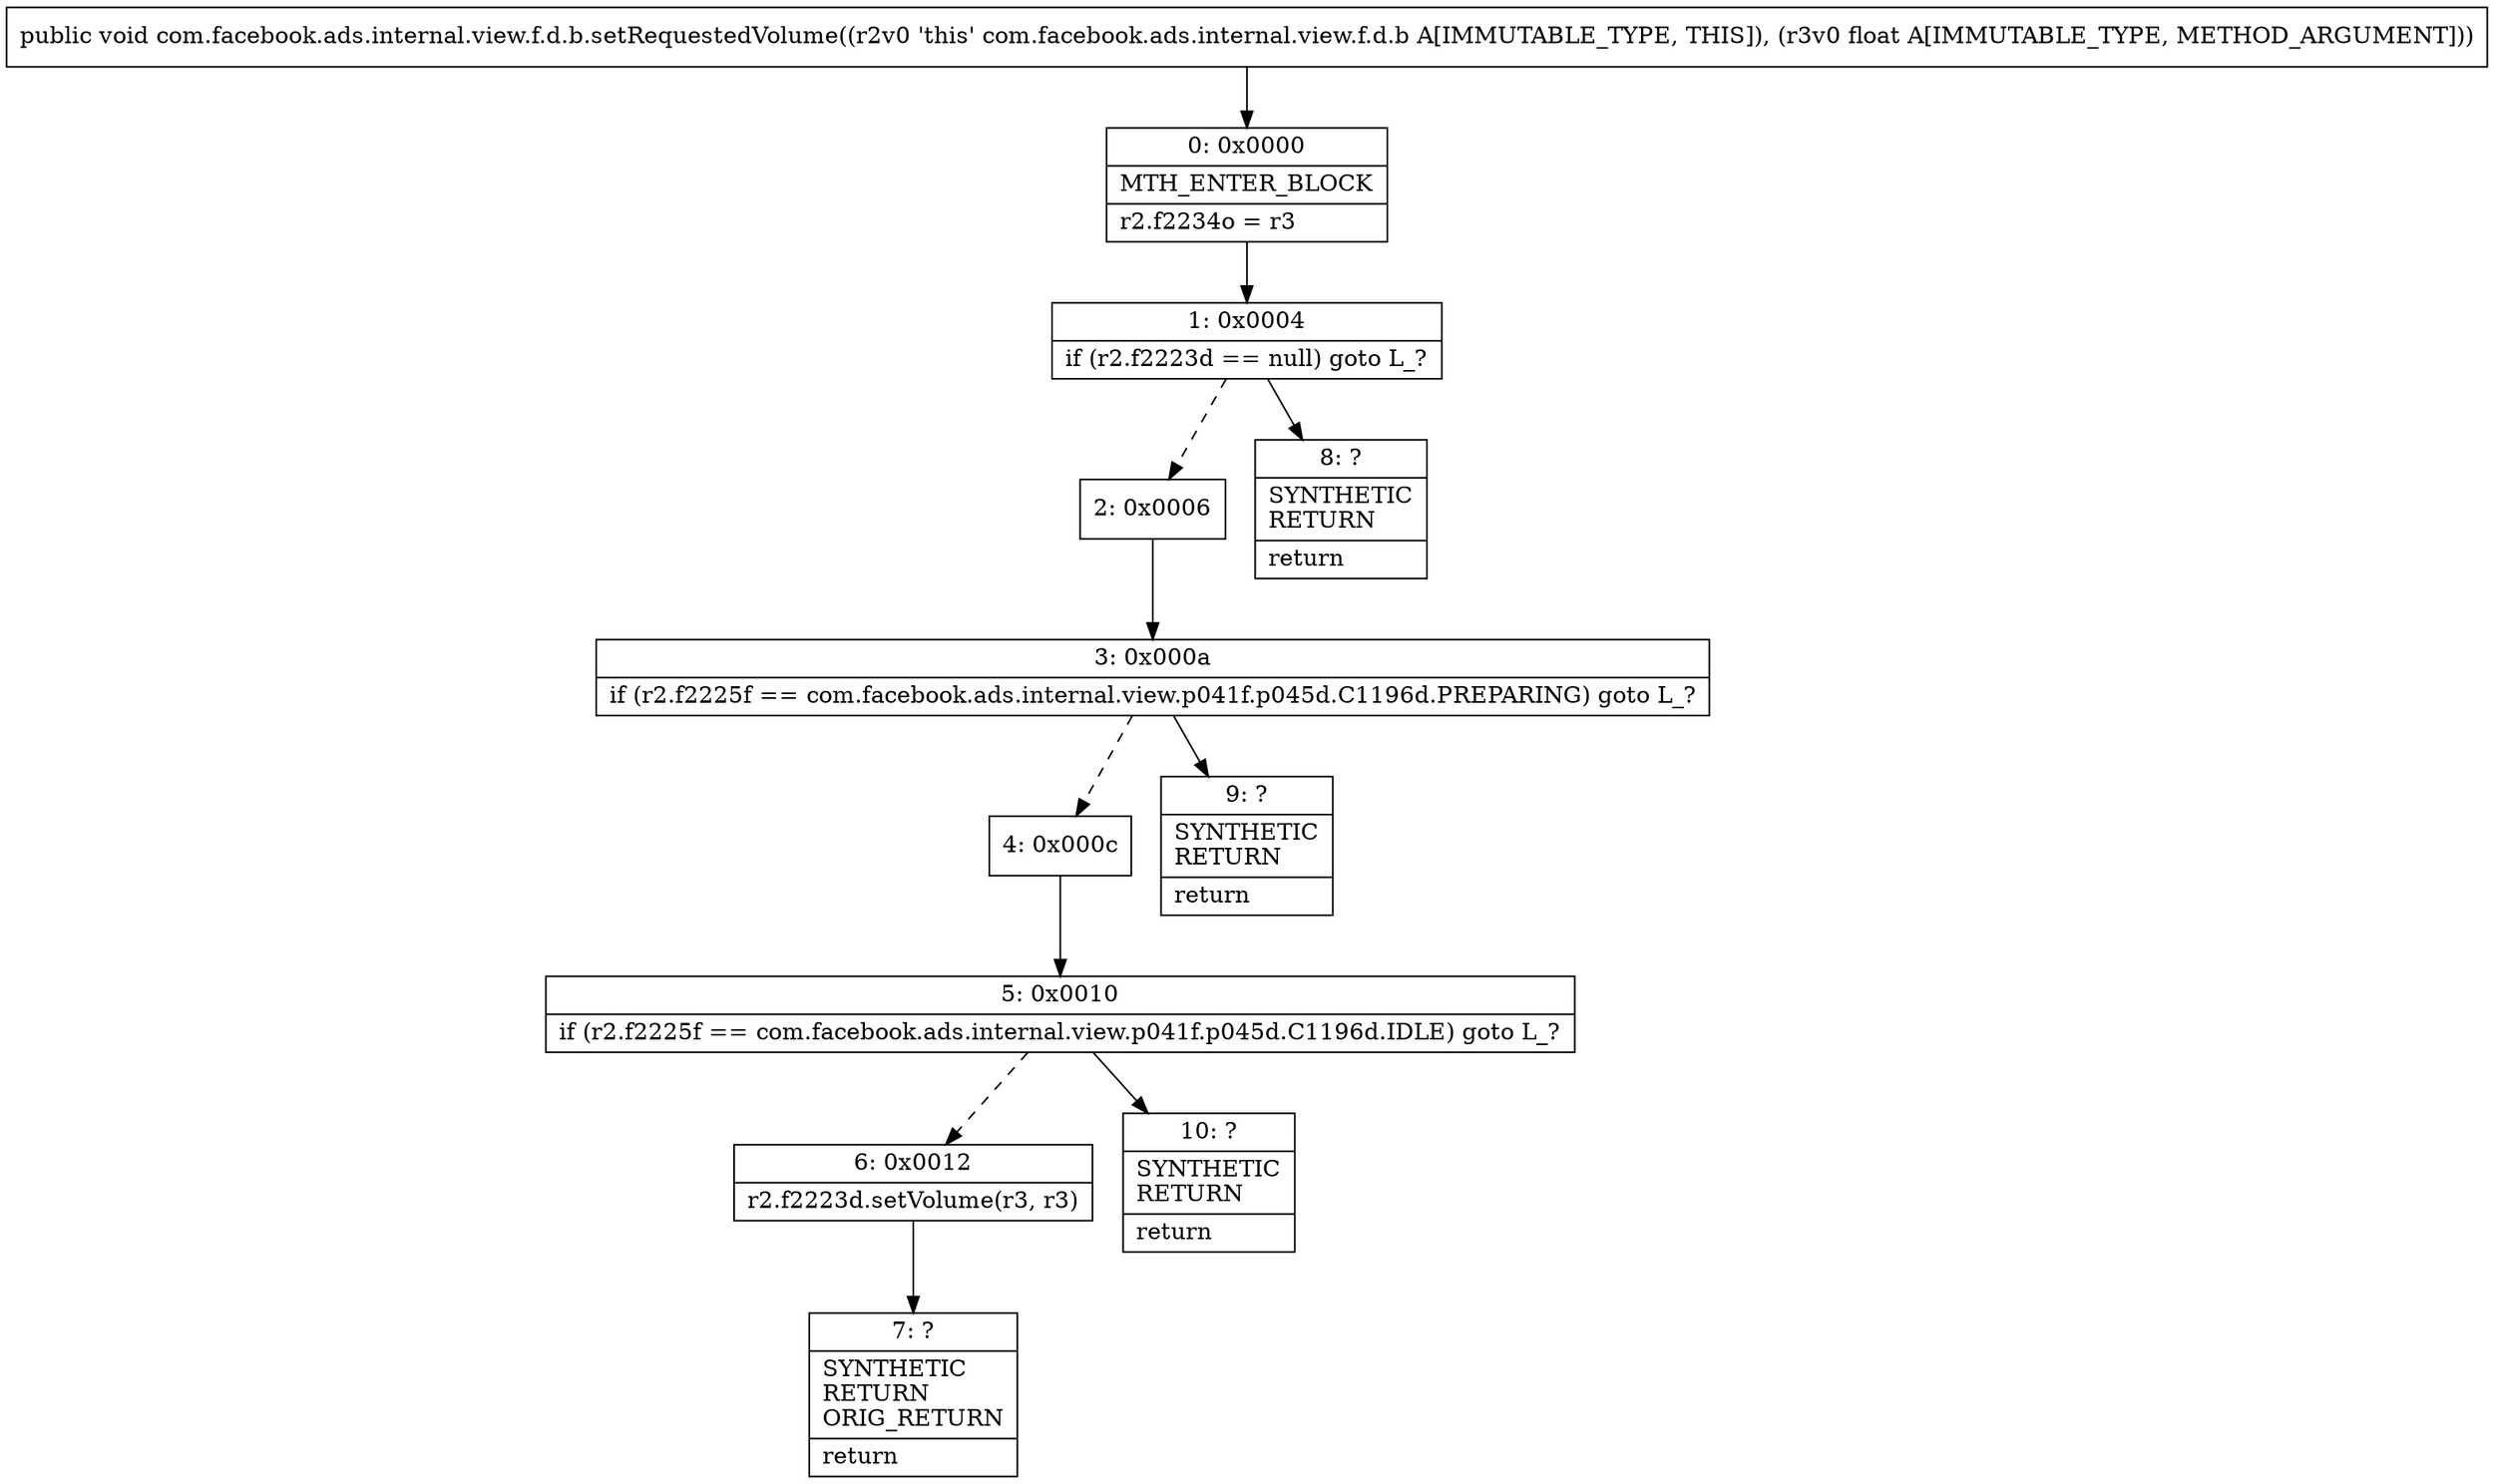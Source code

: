 digraph "CFG forcom.facebook.ads.internal.view.f.d.b.setRequestedVolume(F)V" {
Node_0 [shape=record,label="{0\:\ 0x0000|MTH_ENTER_BLOCK\l|r2.f2234o = r3\l}"];
Node_1 [shape=record,label="{1\:\ 0x0004|if (r2.f2223d == null) goto L_?\l}"];
Node_2 [shape=record,label="{2\:\ 0x0006}"];
Node_3 [shape=record,label="{3\:\ 0x000a|if (r2.f2225f == com.facebook.ads.internal.view.p041f.p045d.C1196d.PREPARING) goto L_?\l}"];
Node_4 [shape=record,label="{4\:\ 0x000c}"];
Node_5 [shape=record,label="{5\:\ 0x0010|if (r2.f2225f == com.facebook.ads.internal.view.p041f.p045d.C1196d.IDLE) goto L_?\l}"];
Node_6 [shape=record,label="{6\:\ 0x0012|r2.f2223d.setVolume(r3, r3)\l}"];
Node_7 [shape=record,label="{7\:\ ?|SYNTHETIC\lRETURN\lORIG_RETURN\l|return\l}"];
Node_8 [shape=record,label="{8\:\ ?|SYNTHETIC\lRETURN\l|return\l}"];
Node_9 [shape=record,label="{9\:\ ?|SYNTHETIC\lRETURN\l|return\l}"];
Node_10 [shape=record,label="{10\:\ ?|SYNTHETIC\lRETURN\l|return\l}"];
MethodNode[shape=record,label="{public void com.facebook.ads.internal.view.f.d.b.setRequestedVolume((r2v0 'this' com.facebook.ads.internal.view.f.d.b A[IMMUTABLE_TYPE, THIS]), (r3v0 float A[IMMUTABLE_TYPE, METHOD_ARGUMENT])) }"];
MethodNode -> Node_0;
Node_0 -> Node_1;
Node_1 -> Node_2[style=dashed];
Node_1 -> Node_8;
Node_2 -> Node_3;
Node_3 -> Node_4[style=dashed];
Node_3 -> Node_9;
Node_4 -> Node_5;
Node_5 -> Node_6[style=dashed];
Node_5 -> Node_10;
Node_6 -> Node_7;
}


